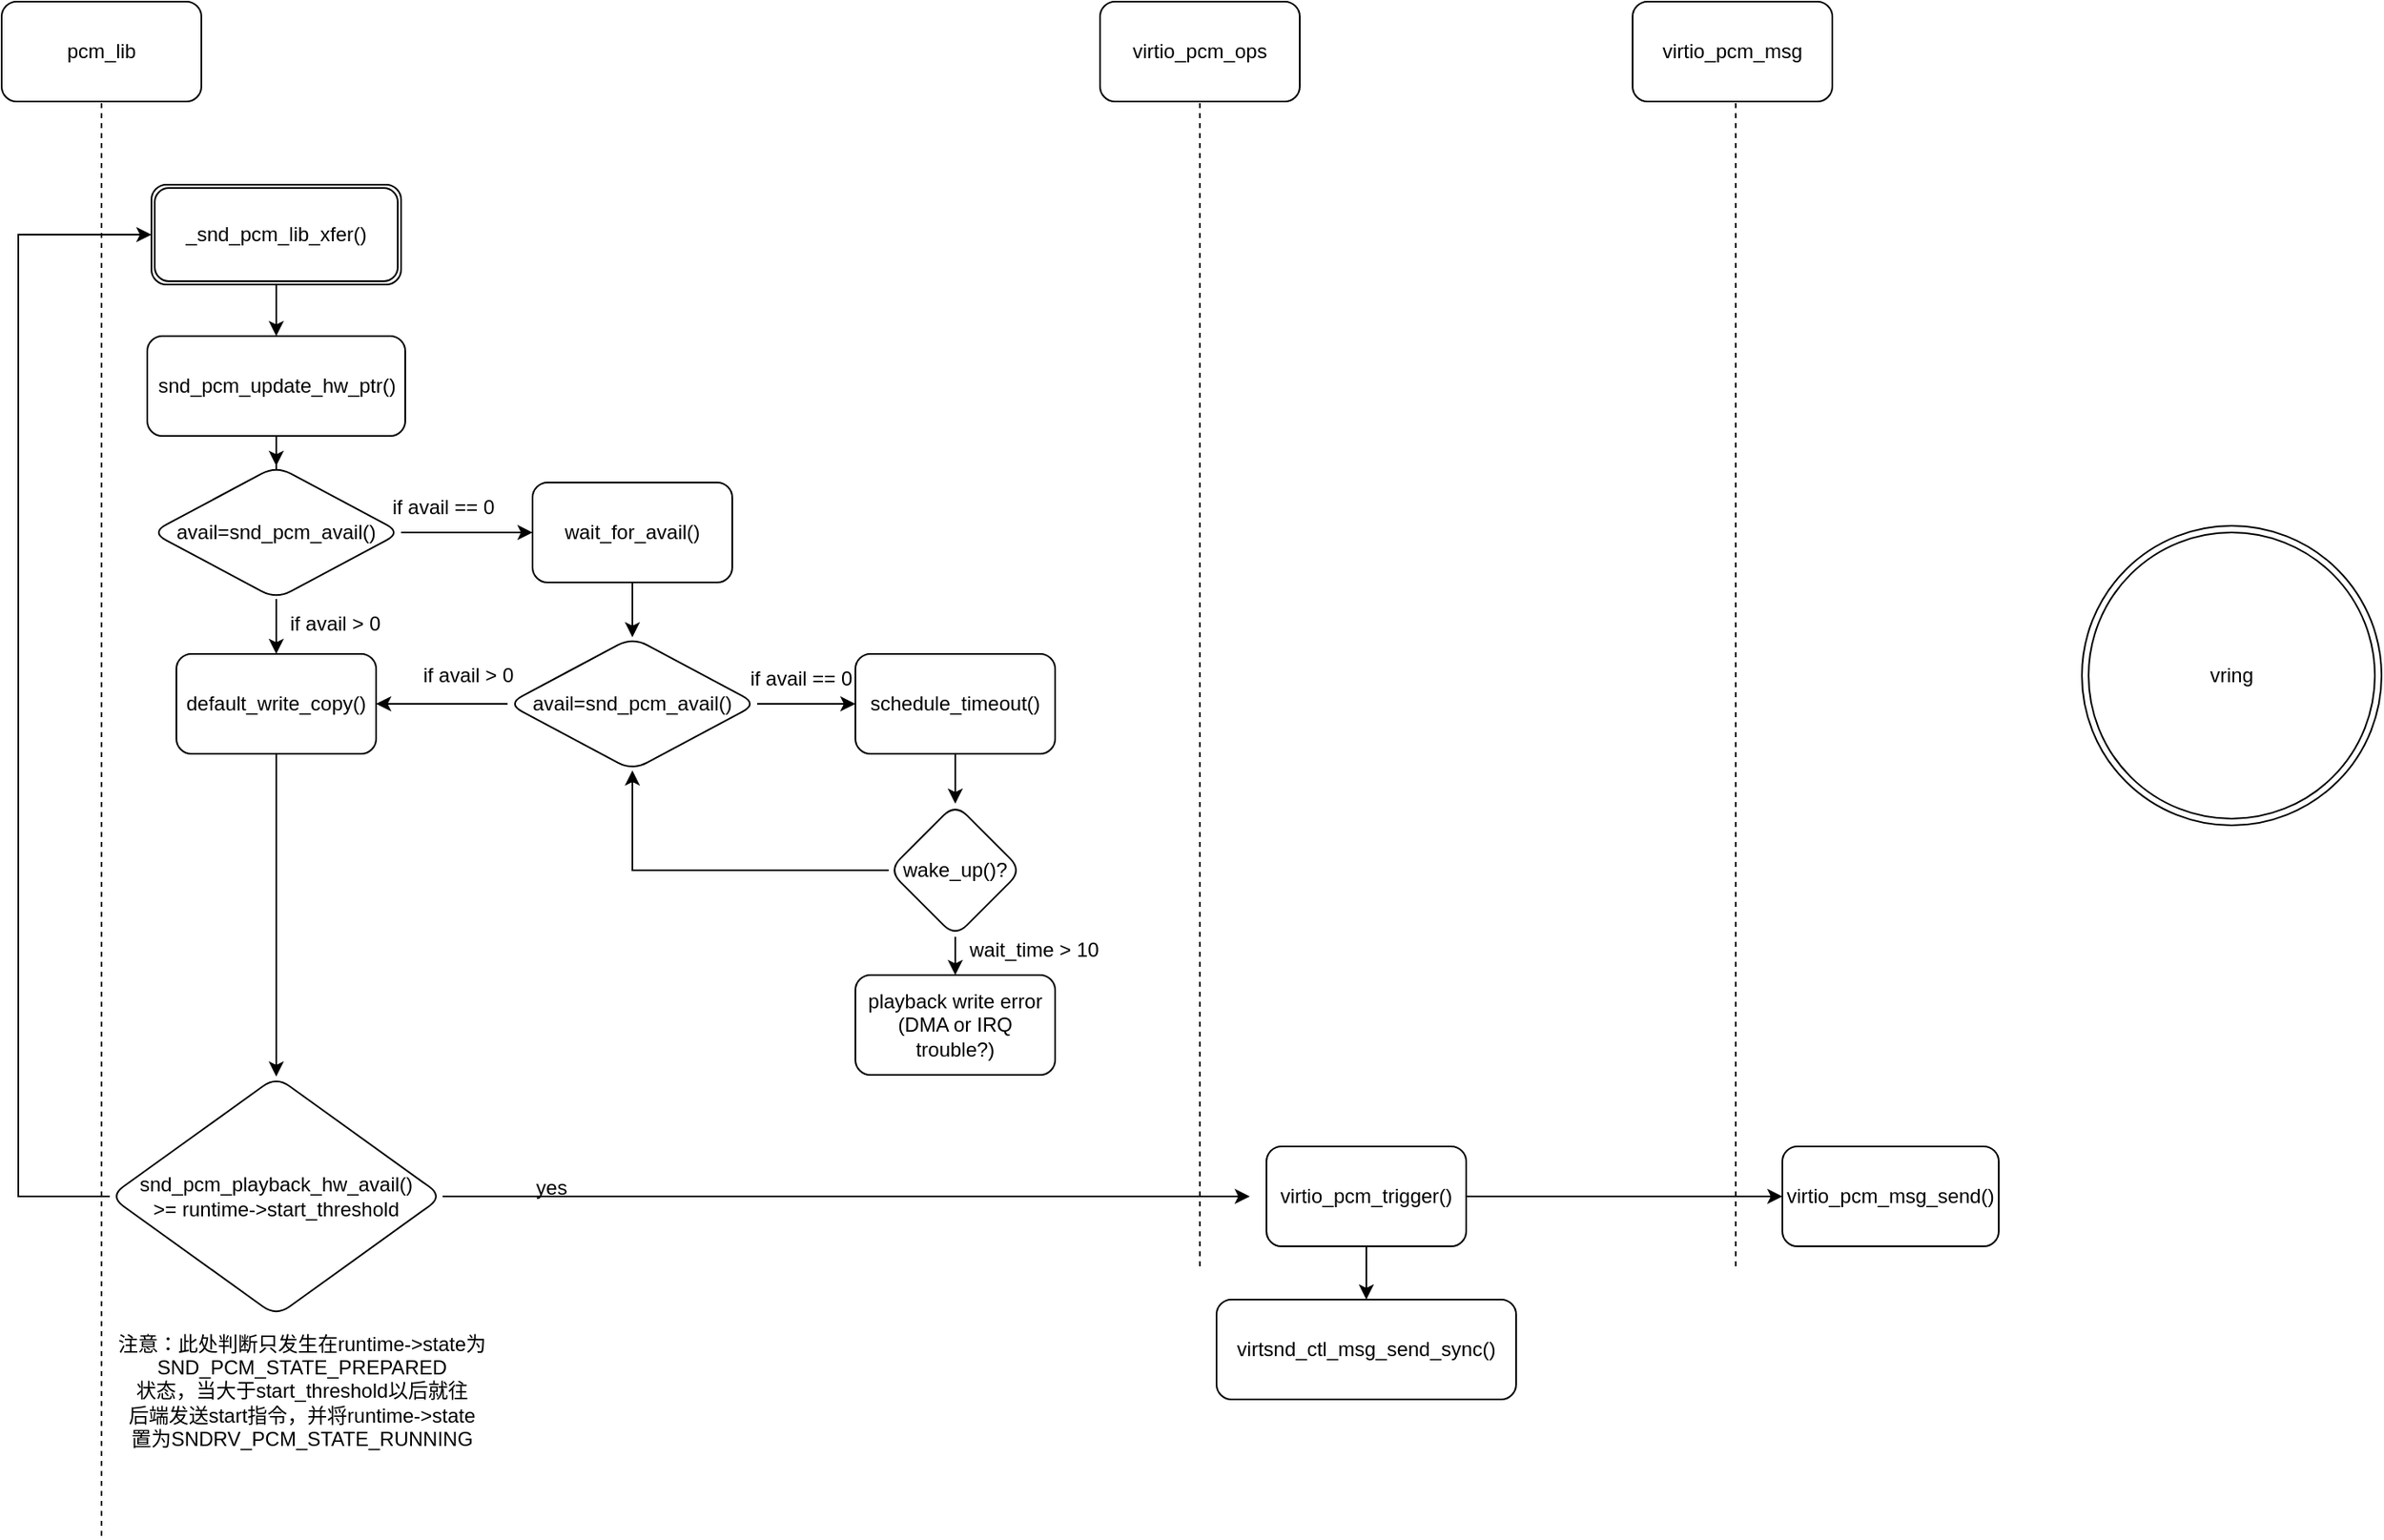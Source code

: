 <mxfile version="22.1.11" type="github">
  <diagram name="Page-1" id="oxIBppUR0O7fYyhMZaKm">
    <mxGraphModel dx="1434" dy="884" grid="1" gridSize="10" guides="1" tooltips="1" connect="1" arrows="1" fold="1" page="1" pageScale="1" pageWidth="827" pageHeight="1169" math="0" shadow="0">
      <root>
        <mxCell id="0" />
        <mxCell id="1" parent="0" />
        <mxCell id="Qplc67h_rqEwvxR7cmCl-1" value="pcm_lib" style="rounded=1;whiteSpace=wrap;html=1;" vertex="1" parent="1">
          <mxGeometry x="70" y="240" width="120" height="60" as="geometry" />
        </mxCell>
        <mxCell id="Qplc67h_rqEwvxR7cmCl-3" value="" style="endArrow=none;dashed=1;html=1;rounded=0;entryX=0.5;entryY=1;entryDx=0;entryDy=0;" edge="1" parent="1" target="Qplc67h_rqEwvxR7cmCl-1">
          <mxGeometry width="50" height="50" relative="1" as="geometry">
            <mxPoint x="130" y="1162" as="sourcePoint" />
            <mxPoint x="440" y="370" as="targetPoint" />
          </mxGeometry>
        </mxCell>
        <mxCell id="Qplc67h_rqEwvxR7cmCl-21" value="" style="edgeStyle=orthogonalEdgeStyle;rounded=0;orthogonalLoop=1;jettySize=auto;html=1;" edge="1" parent="1" source="Qplc67h_rqEwvxR7cmCl-14" target="Qplc67h_rqEwvxR7cmCl-20">
          <mxGeometry relative="1" as="geometry" />
        </mxCell>
        <mxCell id="Qplc67h_rqEwvxR7cmCl-14" value="_snd_pcm_lib_xfer()" style="shape=ext;double=1;rounded=1;whiteSpace=wrap;html=1;" vertex="1" parent="1">
          <mxGeometry x="160" y="350" width="150" height="60" as="geometry" />
        </mxCell>
        <mxCell id="Qplc67h_rqEwvxR7cmCl-25" value="" style="edgeStyle=orthogonalEdgeStyle;rounded=0;orthogonalLoop=1;jettySize=auto;html=1;" edge="1" parent="1" source="Qplc67h_rqEwvxR7cmCl-20" target="Qplc67h_rqEwvxR7cmCl-24">
          <mxGeometry relative="1" as="geometry" />
        </mxCell>
        <mxCell id="Qplc67h_rqEwvxR7cmCl-20" value="snd_pcm_update_hw_ptr()" style="whiteSpace=wrap;html=1;rounded=1;" vertex="1" parent="1">
          <mxGeometry x="157.5" y="441" width="155" height="60" as="geometry" />
        </mxCell>
        <mxCell id="Qplc67h_rqEwvxR7cmCl-27" value="" style="edgeStyle=orthogonalEdgeStyle;rounded=0;orthogonalLoop=1;jettySize=auto;html=1;" edge="1" parent="1" source="Qplc67h_rqEwvxR7cmCl-24" target="Qplc67h_rqEwvxR7cmCl-26">
          <mxGeometry relative="1" as="geometry" />
        </mxCell>
        <mxCell id="Qplc67h_rqEwvxR7cmCl-30" value="" style="edgeStyle=orthogonalEdgeStyle;rounded=0;orthogonalLoop=1;jettySize=auto;html=1;" edge="1" parent="1" source="Qplc67h_rqEwvxR7cmCl-24" target="Qplc67h_rqEwvxR7cmCl-29">
          <mxGeometry relative="1" as="geometry" />
        </mxCell>
        <mxCell id="Qplc67h_rqEwvxR7cmCl-24" value="avail=snd_pcm_avail()" style="rhombus;whiteSpace=wrap;html=1;rounded=1;" vertex="1" parent="1">
          <mxGeometry x="160" y="519" width="150" height="80" as="geometry" />
        </mxCell>
        <mxCell id="Qplc67h_rqEwvxR7cmCl-35" value="" style="edgeStyle=orthogonalEdgeStyle;rounded=0;orthogonalLoop=1;jettySize=auto;html=1;" edge="1" parent="1" source="Qplc67h_rqEwvxR7cmCl-26" target="Qplc67h_rqEwvxR7cmCl-34">
          <mxGeometry relative="1" as="geometry" />
        </mxCell>
        <mxCell id="Qplc67h_rqEwvxR7cmCl-26" value="wait_for_avail()" style="whiteSpace=wrap;html=1;rounded=1;" vertex="1" parent="1">
          <mxGeometry x="389" y="529" width="120" height="60" as="geometry" />
        </mxCell>
        <mxCell id="Qplc67h_rqEwvxR7cmCl-28" value="if avail == 0" style="text;html=1;align=center;verticalAlign=middle;resizable=0;points=[];autosize=1;strokeColor=none;fillColor=none;" vertex="1" parent="1">
          <mxGeometry x="295" y="529" width="80" height="30" as="geometry" />
        </mxCell>
        <mxCell id="Qplc67h_rqEwvxR7cmCl-33" value="" style="edgeStyle=orthogonalEdgeStyle;rounded=0;orthogonalLoop=1;jettySize=auto;html=1;" edge="1" parent="1" source="Qplc67h_rqEwvxR7cmCl-29" target="Qplc67h_rqEwvxR7cmCl-32">
          <mxGeometry relative="1" as="geometry" />
        </mxCell>
        <mxCell id="Qplc67h_rqEwvxR7cmCl-29" value="default_write_copy()" style="whiteSpace=wrap;html=1;rounded=1;" vertex="1" parent="1">
          <mxGeometry x="175" y="632" width="120" height="60" as="geometry" />
        </mxCell>
        <mxCell id="Qplc67h_rqEwvxR7cmCl-31" value="if avail &amp;gt; 0" style="text;html=1;align=center;verticalAlign=middle;resizable=0;points=[];autosize=1;strokeColor=none;fillColor=none;" vertex="1" parent="1">
          <mxGeometry x="230" y="599" width="80" height="30" as="geometry" />
        </mxCell>
        <mxCell id="Qplc67h_rqEwvxR7cmCl-56" style="edgeStyle=orthogonalEdgeStyle;rounded=0;orthogonalLoop=1;jettySize=auto;html=1;" edge="1" parent="1" source="Qplc67h_rqEwvxR7cmCl-32">
          <mxGeometry relative="1" as="geometry">
            <mxPoint x="820" y="958" as="targetPoint" />
          </mxGeometry>
        </mxCell>
        <mxCell id="Qplc67h_rqEwvxR7cmCl-66" style="edgeStyle=orthogonalEdgeStyle;rounded=0;orthogonalLoop=1;jettySize=auto;html=1;exitX=0;exitY=0.5;exitDx=0;exitDy=0;entryX=0;entryY=0.5;entryDx=0;entryDy=0;" edge="1" parent="1" source="Qplc67h_rqEwvxR7cmCl-32" target="Qplc67h_rqEwvxR7cmCl-14">
          <mxGeometry relative="1" as="geometry">
            <Array as="points">
              <mxPoint x="80" y="958" />
              <mxPoint x="80" y="380" />
            </Array>
          </mxGeometry>
        </mxCell>
        <mxCell id="Qplc67h_rqEwvxR7cmCl-32" value="snd_pcm_playback_hw_avail() &lt;br&gt;&amp;gt;= runtime-&amp;gt;start_threshold" style="rhombus;whiteSpace=wrap;html=1;rounded=1;" vertex="1" parent="1">
          <mxGeometry x="135" y="886" width="200" height="144" as="geometry" />
        </mxCell>
        <mxCell id="Qplc67h_rqEwvxR7cmCl-40" value="" style="edgeStyle=orthogonalEdgeStyle;rounded=0;orthogonalLoop=1;jettySize=auto;html=1;" edge="1" parent="1" source="Qplc67h_rqEwvxR7cmCl-34" target="Qplc67h_rqEwvxR7cmCl-39">
          <mxGeometry relative="1" as="geometry" />
        </mxCell>
        <mxCell id="Qplc67h_rqEwvxR7cmCl-42" value="" style="edgeStyle=orthogonalEdgeStyle;rounded=0;orthogonalLoop=1;jettySize=auto;html=1;" edge="1" parent="1" source="Qplc67h_rqEwvxR7cmCl-34" target="Qplc67h_rqEwvxR7cmCl-29">
          <mxGeometry relative="1" as="geometry" />
        </mxCell>
        <mxCell id="Qplc67h_rqEwvxR7cmCl-34" value="avail=snd_pcm_avail()" style="rhombus;whiteSpace=wrap;html=1;rounded=1;" vertex="1" parent="1">
          <mxGeometry x="374" y="622" width="150" height="80" as="geometry" />
        </mxCell>
        <mxCell id="Qplc67h_rqEwvxR7cmCl-48" value="" style="edgeStyle=orthogonalEdgeStyle;rounded=0;orthogonalLoop=1;jettySize=auto;html=1;" edge="1" parent="1" source="Qplc67h_rqEwvxR7cmCl-39" target="Qplc67h_rqEwvxR7cmCl-47">
          <mxGeometry relative="1" as="geometry" />
        </mxCell>
        <mxCell id="Qplc67h_rqEwvxR7cmCl-39" value="schedule_timeout()" style="whiteSpace=wrap;html=1;rounded=1;" vertex="1" parent="1">
          <mxGeometry x="583" y="632" width="120" height="60" as="geometry" />
        </mxCell>
        <mxCell id="Qplc67h_rqEwvxR7cmCl-41" value="if avail == 0" style="text;html=1;align=center;verticalAlign=middle;resizable=0;points=[];autosize=1;strokeColor=none;fillColor=none;" vertex="1" parent="1">
          <mxGeometry x="510" y="632" width="80" height="30" as="geometry" />
        </mxCell>
        <mxCell id="Qplc67h_rqEwvxR7cmCl-43" value="if avail &amp;gt; 0" style="text;html=1;align=center;verticalAlign=middle;resizable=0;points=[];autosize=1;strokeColor=none;fillColor=none;" vertex="1" parent="1">
          <mxGeometry x="310" y="630" width="80" height="30" as="geometry" />
        </mxCell>
        <mxCell id="Qplc67h_rqEwvxR7cmCl-49" style="edgeStyle=orthogonalEdgeStyle;rounded=0;orthogonalLoop=1;jettySize=auto;html=1;entryX=0.5;entryY=1;entryDx=0;entryDy=0;" edge="1" parent="1" source="Qplc67h_rqEwvxR7cmCl-47" target="Qplc67h_rqEwvxR7cmCl-34">
          <mxGeometry relative="1" as="geometry" />
        </mxCell>
        <mxCell id="Qplc67h_rqEwvxR7cmCl-51" value="" style="edgeStyle=orthogonalEdgeStyle;rounded=0;orthogonalLoop=1;jettySize=auto;html=1;" edge="1" parent="1" source="Qplc67h_rqEwvxR7cmCl-47" target="Qplc67h_rqEwvxR7cmCl-50">
          <mxGeometry relative="1" as="geometry" />
        </mxCell>
        <mxCell id="Qplc67h_rqEwvxR7cmCl-47" value="wake_up()?" style="rhombus;whiteSpace=wrap;html=1;rounded=1;" vertex="1" parent="1">
          <mxGeometry x="603" y="722" width="80" height="80" as="geometry" />
        </mxCell>
        <mxCell id="Qplc67h_rqEwvxR7cmCl-50" value="playback write error (DMA or IRQ trouble?)" style="whiteSpace=wrap;html=1;rounded=1;" vertex="1" parent="1">
          <mxGeometry x="583" y="825" width="120" height="60" as="geometry" />
        </mxCell>
        <mxCell id="Qplc67h_rqEwvxR7cmCl-52" value="wait_time &amp;gt; 10" style="text;html=1;align=center;verticalAlign=middle;resizable=0;points=[];autosize=1;strokeColor=none;fillColor=none;" vertex="1" parent="1">
          <mxGeometry x="640" y="795" width="100" height="30" as="geometry" />
        </mxCell>
        <mxCell id="Qplc67h_rqEwvxR7cmCl-54" value="virtio_pcm_ops" style="rounded=1;whiteSpace=wrap;html=1;" vertex="1" parent="1">
          <mxGeometry x="730" y="240" width="120" height="60" as="geometry" />
        </mxCell>
        <mxCell id="Qplc67h_rqEwvxR7cmCl-55" value="" style="endArrow=none;dashed=1;html=1;rounded=0;entryX=0.5;entryY=1;entryDx=0;entryDy=0;" edge="1" parent="1" target="Qplc67h_rqEwvxR7cmCl-54">
          <mxGeometry width="50" height="50" relative="1" as="geometry">
            <mxPoint x="790" y="1000" as="sourcePoint" />
            <mxPoint x="450" y="380" as="targetPoint" />
          </mxGeometry>
        </mxCell>
        <mxCell id="Qplc67h_rqEwvxR7cmCl-57" value="yes" style="text;html=1;align=center;verticalAlign=middle;resizable=0;points=[];autosize=1;strokeColor=none;fillColor=none;" vertex="1" parent="1">
          <mxGeometry x="380" y="938" width="40" height="30" as="geometry" />
        </mxCell>
        <mxCell id="Qplc67h_rqEwvxR7cmCl-58" value="virtio_pcm_msg_send()" style="rounded=1;whiteSpace=wrap;html=1;" vertex="1" parent="1">
          <mxGeometry x="1140" y="928" width="130" height="60" as="geometry" />
        </mxCell>
        <mxCell id="Qplc67h_rqEwvxR7cmCl-59" value="virtio_pcm_msg" style="rounded=1;whiteSpace=wrap;html=1;" vertex="1" parent="1">
          <mxGeometry x="1050" y="240" width="120" height="60" as="geometry" />
        </mxCell>
        <mxCell id="Qplc67h_rqEwvxR7cmCl-60" value="" style="endArrow=none;dashed=1;html=1;rounded=0;entryX=0.5;entryY=1;entryDx=0;entryDy=0;" edge="1" parent="1">
          <mxGeometry width="50" height="50" relative="1" as="geometry">
            <mxPoint x="1112" y="1000" as="sourcePoint" />
            <mxPoint x="1112" y="300" as="targetPoint" />
          </mxGeometry>
        </mxCell>
        <mxCell id="Qplc67h_rqEwvxR7cmCl-62" style="edgeStyle=orthogonalEdgeStyle;rounded=0;orthogonalLoop=1;jettySize=auto;html=1;entryX=0;entryY=0.5;entryDx=0;entryDy=0;" edge="1" parent="1" source="Qplc67h_rqEwvxR7cmCl-61" target="Qplc67h_rqEwvxR7cmCl-58">
          <mxGeometry relative="1" as="geometry" />
        </mxCell>
        <mxCell id="Qplc67h_rqEwvxR7cmCl-64" value="" style="edgeStyle=orthogonalEdgeStyle;rounded=0;orthogonalLoop=1;jettySize=auto;html=1;" edge="1" parent="1" source="Qplc67h_rqEwvxR7cmCl-61" target="Qplc67h_rqEwvxR7cmCl-63">
          <mxGeometry relative="1" as="geometry" />
        </mxCell>
        <mxCell id="Qplc67h_rqEwvxR7cmCl-61" value="virtio_pcm_trigger()" style="rounded=1;whiteSpace=wrap;html=1;" vertex="1" parent="1">
          <mxGeometry x="830" y="928" width="120" height="60" as="geometry" />
        </mxCell>
        <mxCell id="Qplc67h_rqEwvxR7cmCl-63" value="virtsnd_ctl_msg_send_sync()" style="rounded=1;whiteSpace=wrap;html=1;" vertex="1" parent="1">
          <mxGeometry x="800" y="1020" width="180" height="60" as="geometry" />
        </mxCell>
        <mxCell id="Qplc67h_rqEwvxR7cmCl-68" value="注意：此处判断只发生在runtime-&amp;gt;state为&lt;br style=&quot;border-color: var(--border-color);&quot;&gt;SND_PCM_STATE_PREPARED&lt;br style=&quot;border-color: var(--border-color);&quot;&gt;状态，当大于start_threshold以后就往&lt;br&gt;后端发送start指令，并将runtime-&amp;gt;state&lt;br style=&quot;border-color: var(--border-color);&quot;&gt;置为SNDRV_PCM_STATE_RUNNING" style="text;html=1;align=center;verticalAlign=middle;resizable=0;points=[];autosize=1;strokeColor=none;fillColor=none;" vertex="1" parent="1">
          <mxGeometry x="130" y="1030" width="240" height="90" as="geometry" />
        </mxCell>
        <mxCell id="Qplc67h_rqEwvxR7cmCl-69" value="vring" style="ellipse;shape=doubleEllipse;whiteSpace=wrap;html=1;aspect=fixed;" vertex="1" parent="1">
          <mxGeometry x="1320" y="555" width="180" height="180" as="geometry" />
        </mxCell>
      </root>
    </mxGraphModel>
  </diagram>
</mxfile>
